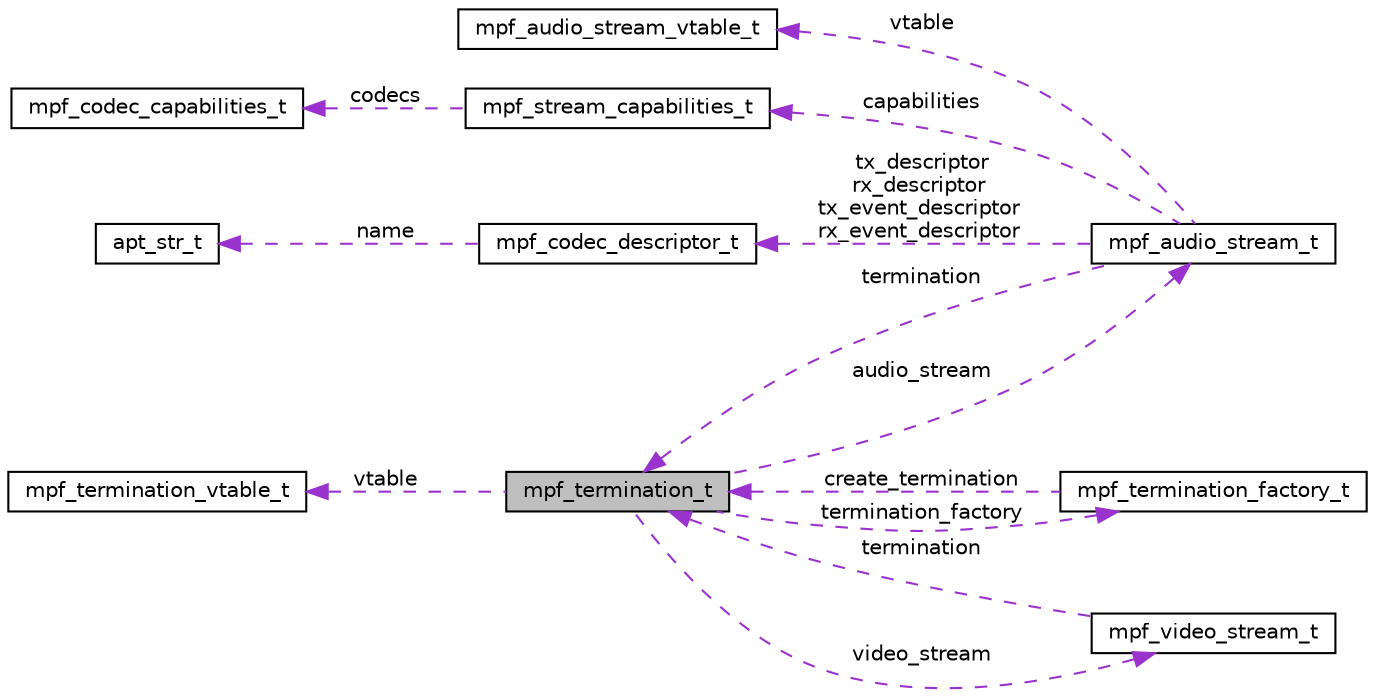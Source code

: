 digraph "mpf_termination_t"
{
  edge [fontname="Helvetica",fontsize="10",labelfontname="Helvetica",labelfontsize="10"];
  node [fontname="Helvetica",fontsize="10",shape=record];
  rankdir="LR";
  Node1 [label="mpf_termination_t",height=0.2,width=0.4,color="black", fillcolor="grey75", style="filled", fontcolor="black"];
  Node2 -> Node1 [dir="back",color="darkorchid3",fontsize="10",style="dashed",label=" vtable" ,fontname="Helvetica"];
  Node2 [label="mpf_termination_vtable_t",height=0.2,width=0.4,color="black", fillcolor="white", style="filled",URL="$structmpf__termination__vtable__t.html"];
  Node3 -> Node1 [dir="back",color="darkorchid3",fontsize="10",style="dashed",label=" termination_factory" ,fontname="Helvetica"];
  Node3 [label="mpf_termination_factory_t",height=0.2,width=0.4,color="black", fillcolor="white", style="filled",URL="$structmpf__termination__factory__t.html"];
  Node1 -> Node3 [dir="back",color="darkorchid3",fontsize="10",style="dashed",label=" create_termination" ,fontname="Helvetica"];
  Node4 -> Node1 [dir="back",color="darkorchid3",fontsize="10",style="dashed",label=" audio_stream" ,fontname="Helvetica"];
  Node4 [label="mpf_audio_stream_t",height=0.2,width=0.4,color="black", fillcolor="white", style="filled",URL="$structmpf__audio__stream__t.html"];
  Node5 -> Node4 [dir="back",color="darkorchid3",fontsize="10",style="dashed",label=" vtable" ,fontname="Helvetica"];
  Node5 [label="mpf_audio_stream_vtable_t",height=0.2,width=0.4,color="black", fillcolor="white", style="filled",URL="$structmpf__audio__stream__vtable__t.html"];
  Node6 -> Node4 [dir="back",color="darkorchid3",fontsize="10",style="dashed",label=" capabilities" ,fontname="Helvetica"];
  Node6 [label="mpf_stream_capabilities_t",height=0.2,width=0.4,color="black", fillcolor="white", style="filled",URL="$structmpf__stream__capabilities__t.html"];
  Node7 -> Node6 [dir="back",color="darkorchid3",fontsize="10",style="dashed",label=" codecs" ,fontname="Helvetica"];
  Node7 [label="mpf_codec_capabilities_t",height=0.2,width=0.4,color="black", fillcolor="white", style="filled",URL="$structmpf__codec__capabilities__t.html"];
  Node8 -> Node4 [dir="back",color="darkorchid3",fontsize="10",style="dashed",label=" tx_descriptor\nrx_descriptor\ntx_event_descriptor\nrx_event_descriptor" ,fontname="Helvetica"];
  Node8 [label="mpf_codec_descriptor_t",height=0.2,width=0.4,color="black", fillcolor="white", style="filled",URL="$structmpf__codec__descriptor__t.html"];
  Node9 -> Node8 [dir="back",color="darkorchid3",fontsize="10",style="dashed",label=" name" ,fontname="Helvetica"];
  Node9 [label="apt_str_t",height=0.2,width=0.4,color="black", fillcolor="white", style="filled",URL="$structapt__str__t.html"];
  Node1 -> Node4 [dir="back",color="darkorchid3",fontsize="10",style="dashed",label=" termination" ,fontname="Helvetica"];
  Node10 -> Node1 [dir="back",color="darkorchid3",fontsize="10",style="dashed",label=" video_stream" ,fontname="Helvetica"];
  Node10 [label="mpf_video_stream_t",height=0.2,width=0.4,color="black", fillcolor="white", style="filled",URL="$structmpf__video__stream__t.html"];
  Node1 -> Node10 [dir="back",color="darkorchid3",fontsize="10",style="dashed",label=" termination" ,fontname="Helvetica"];
}

